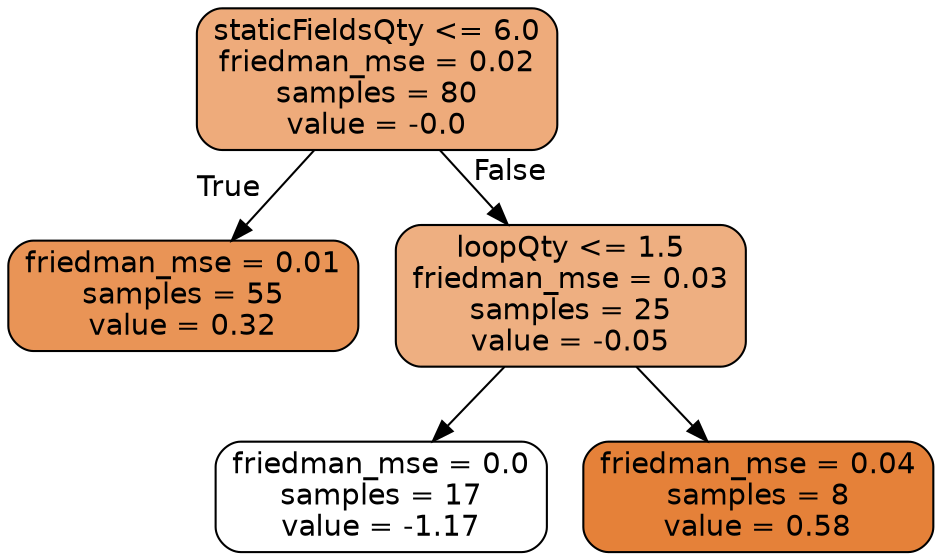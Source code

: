 digraph Tree {
node [shape=box, style="filled, rounded", color="black", fontname="helvetica"] ;
edge [fontname="helvetica"] ;
0 [label="staticFieldsQty <= 6.0\nfriedman_mse = 0.02\nsamples = 80\nvalue = -0.0", fillcolor="#eeab7b"] ;
1 [label="friedman_mse = 0.01\nsamples = 55\nvalue = 0.32", fillcolor="#e99456"] ;
0 -> 1 [labeldistance=2.5, labelangle=45, headlabel="True"] ;
2 [label="loopQty <= 1.5\nfriedman_mse = 0.03\nsamples = 25\nvalue = -0.05", fillcolor="#eeaf81"] ;
0 -> 2 [labeldistance=2.5, labelangle=-45, headlabel="False"] ;
3 [label="friedman_mse = 0.0\nsamples = 17\nvalue = -1.17", fillcolor="#ffffff"] ;
2 -> 3 ;
4 [label="friedman_mse = 0.04\nsamples = 8\nvalue = 0.58", fillcolor="#e58139"] ;
2 -> 4 ;
}